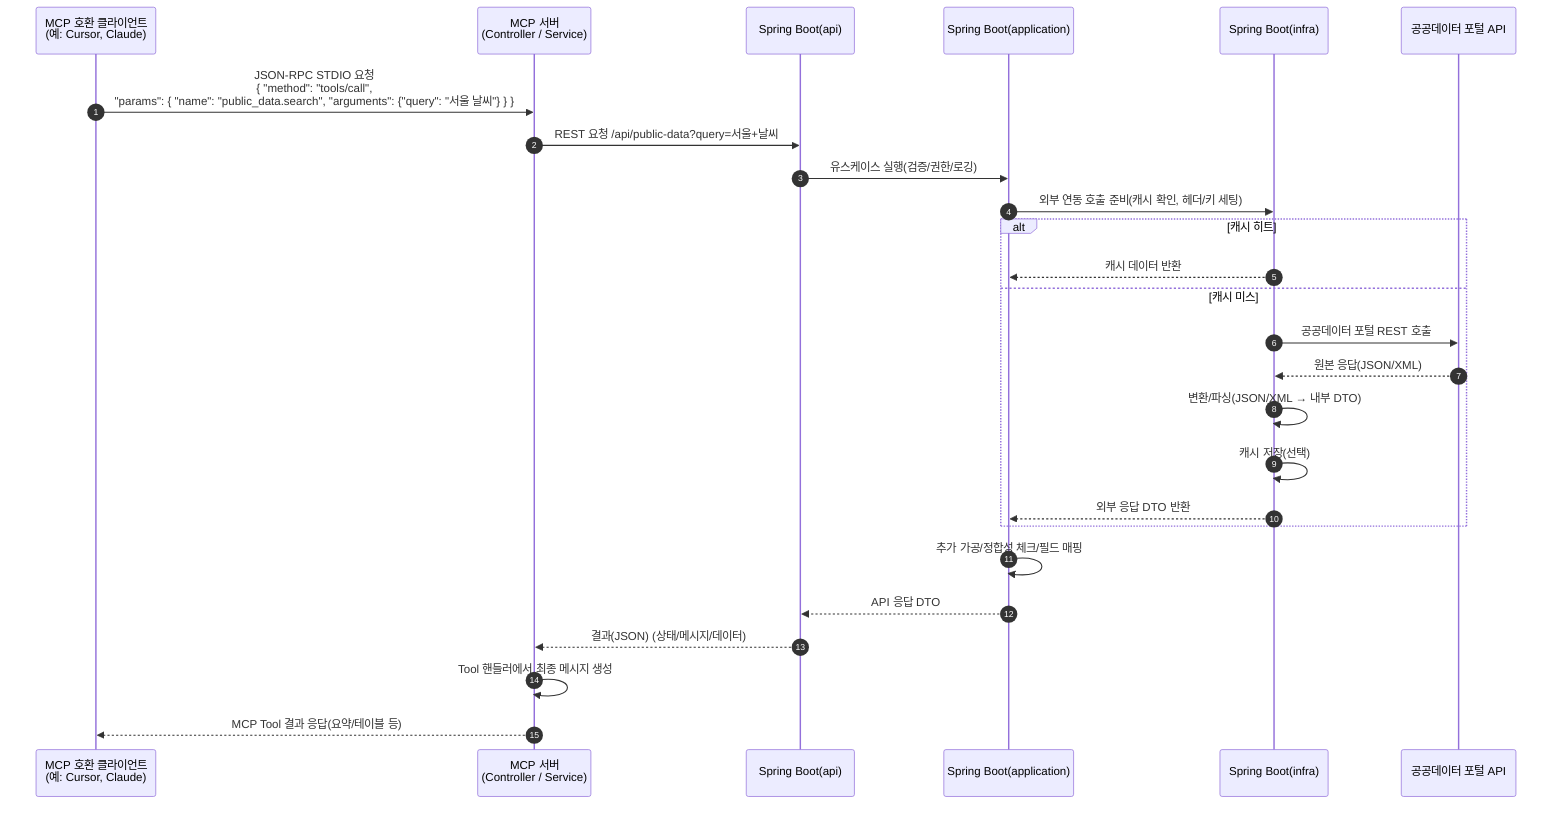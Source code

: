 sequenceDiagram
    autonumber
    participant Client as MCP 호환 클라이언트<br/>(예: Cursor, Claude)
    participant MCP as MCP 서버<br/>(Controller / Service)
    participant API as Spring Boot(api)
    participant APP as Spring Boot(application)
    participant INF as Spring Boot(infra)
    participant PDP as 공공데이터 포털 API

    Client->>MCP: JSON-RPC STDIO 요청<br/>{ "method": "tools/call",<br/> "params": { "name": "public_data.search", "arguments": {"query": "서울 날씨"} } }
    MCP->>API: REST 요청 /api/public-data?query=서울+날씨
    API->>APP: 유스케이스 실행(검증/권한/로깅)
    APP->>INF: 외부 연동 호출 준비(캐시 확인, 헤더/키 세팅)

    alt 캐시 히트
        INF-->>APP: 캐시 데이터 반환
    else 캐시 미스
        INF->>PDP: 공공데이터 포털 REST 호출
        PDP-->>INF: 원본 응답(JSON/XML)
        INF->>INF: 변환/파싱(JSON/XML → 내부 DTO)
        INF->>INF: 캐시 저장(선택)
        INF-->>APP: 외부 응답 DTO 반환
    end

    APP->>APP: 추가 가공/정합성 체크/필드 매핑
    APP-->>API: API 응답 DTO
    API-->>MCP: 결과(JSON) (상태/메시지/데이터)
    MCP->>MCP: Tool 핸들러에서 최종 메시지 생성
    MCP-->>Client: MCP Tool 결과 응답(요약/테이블 등)